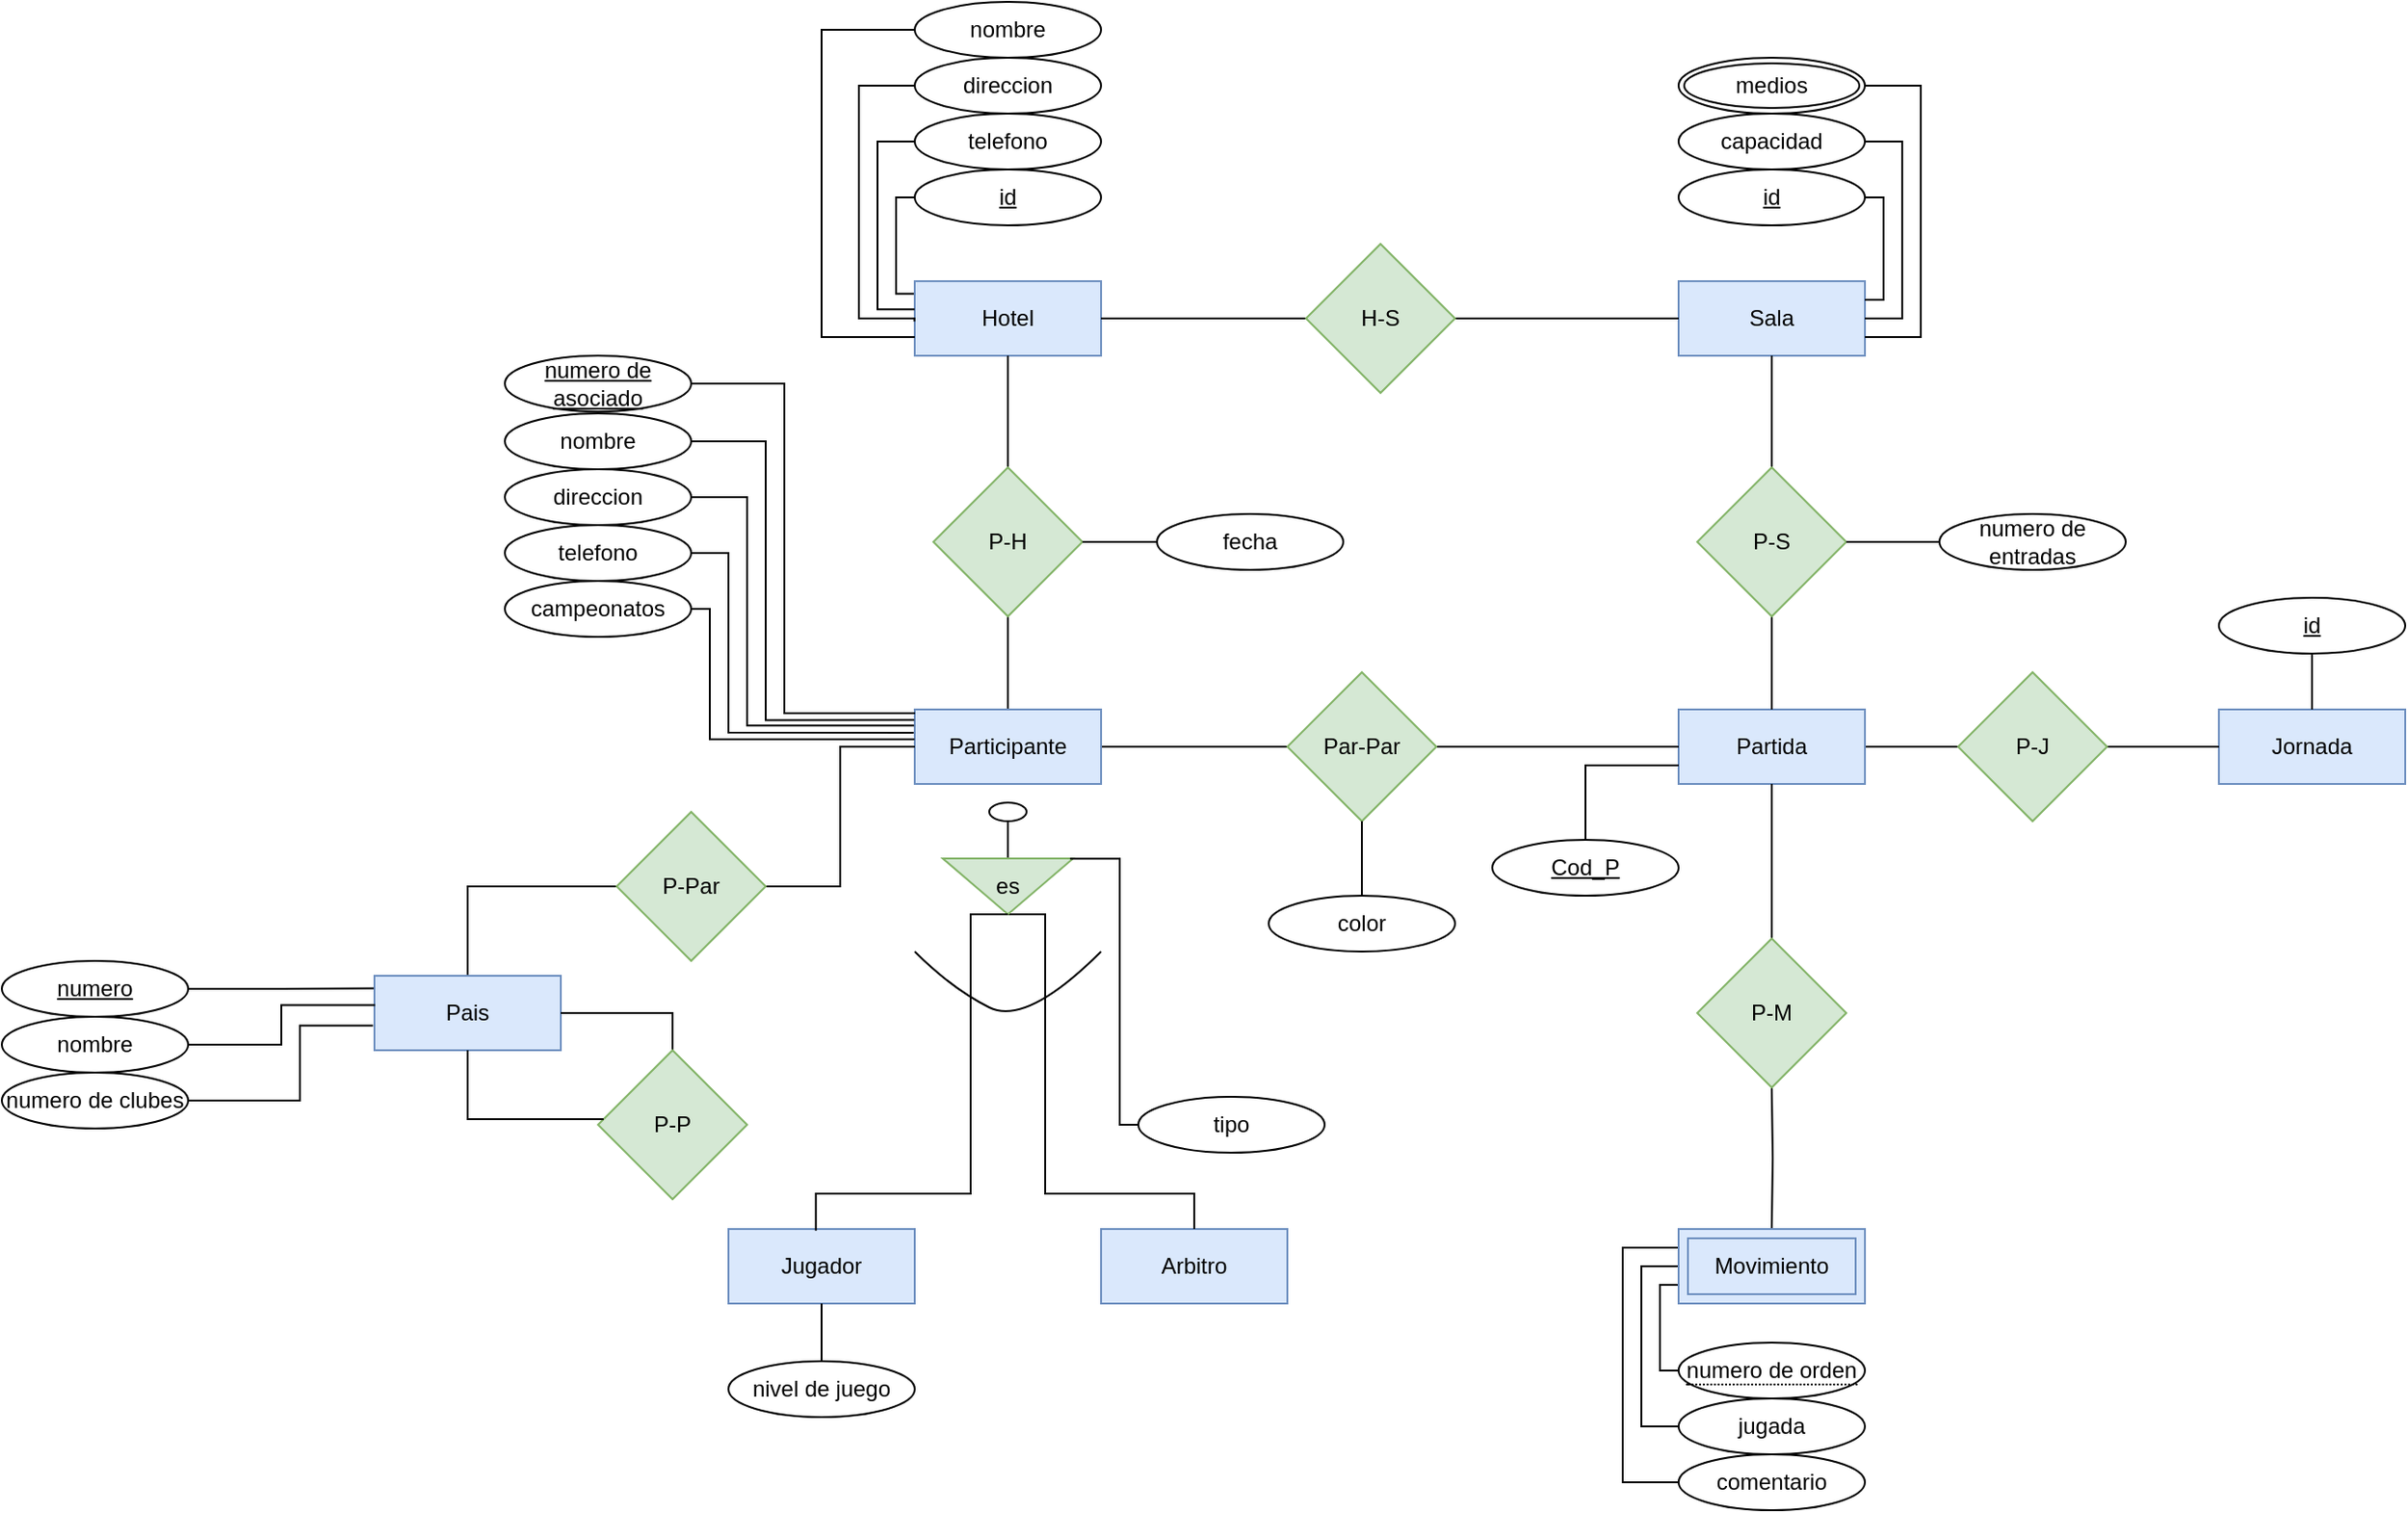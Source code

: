 <mxfile version="22.0.4" type="github">
  <diagram name="Página-1" id="zssnSc5Du6BaKN0DJh9I">
    <mxGraphModel dx="2085" dy="2021" grid="1" gridSize="10" guides="1" tooltips="1" connect="1" arrows="1" fold="1" page="1" pageScale="1" pageWidth="1169" pageHeight="827" math="0" shadow="0">
      <root>
        <mxCell id="0" />
        <mxCell id="1" parent="0" />
        <mxCell id="Udmkfbot07eqab1O8y2G-27" style="edgeStyle=orthogonalEdgeStyle;rounded=0;orthogonalLoop=1;jettySize=auto;html=1;entryX=0.5;entryY=1;entryDx=0;entryDy=0;endArrow=none;endFill=0;" edge="1" parent="1" source="Udmkfbot07eqab1O8y2G-1" target="Udmkfbot07eqab1O8y2G-26">
          <mxGeometry relative="1" as="geometry" />
        </mxCell>
        <mxCell id="Udmkfbot07eqab1O8y2G-30" style="edgeStyle=orthogonalEdgeStyle;rounded=0;orthogonalLoop=1;jettySize=auto;html=1;entryX=0;entryY=0.5;entryDx=0;entryDy=0;endArrow=none;endFill=0;" edge="1" parent="1" source="Udmkfbot07eqab1O8y2G-1" target="Udmkfbot07eqab1O8y2G-29">
          <mxGeometry relative="1" as="geometry" />
        </mxCell>
        <mxCell id="Udmkfbot07eqab1O8y2G-1" value="Participante" style="whiteSpace=wrap;html=1;align=center;fillColor=#dae8fc;strokeColor=#6c8ebf;" vertex="1" parent="1">
          <mxGeometry x="400" y="270" width="100" height="40" as="geometry" />
        </mxCell>
        <mxCell id="Udmkfbot07eqab1O8y2G-2" value="Jugador" style="whiteSpace=wrap;html=1;align=center;fillColor=#dae8fc;strokeColor=#6c8ebf;" vertex="1" parent="1">
          <mxGeometry x="300" y="549" width="100" height="40" as="geometry" />
        </mxCell>
        <mxCell id="Udmkfbot07eqab1O8y2G-3" value="Arbitro" style="whiteSpace=wrap;html=1;align=center;fillColor=#dae8fc;strokeColor=#6c8ebf;" vertex="1" parent="1">
          <mxGeometry x="500" y="549" width="100" height="40" as="geometry" />
        </mxCell>
        <mxCell id="Udmkfbot07eqab1O8y2G-20" style="edgeStyle=orthogonalEdgeStyle;rounded=0;orthogonalLoop=1;jettySize=auto;html=1;entryX=0;entryY=0.5;entryDx=0;entryDy=0;exitX=0.5;exitY=0;exitDx=0;exitDy=0;endArrow=none;endFill=0;" edge="1" parent="1" source="Udmkfbot07eqab1O8y2G-4" target="Udmkfbot07eqab1O8y2G-19">
          <mxGeometry relative="1" as="geometry">
            <mxPoint x="160" y="410" as="sourcePoint" />
            <Array as="points">
              <mxPoint x="160" y="365" />
            </Array>
          </mxGeometry>
        </mxCell>
        <mxCell id="Udmkfbot07eqab1O8y2G-4" value="Pais" style="whiteSpace=wrap;html=1;align=center;fillColor=#dae8fc;strokeColor=#6c8ebf;" vertex="1" parent="1">
          <mxGeometry x="110" y="413" width="100" height="40" as="geometry" />
        </mxCell>
        <mxCell id="Udmkfbot07eqab1O8y2G-33" style="edgeStyle=orthogonalEdgeStyle;rounded=0;orthogonalLoop=1;jettySize=auto;html=1;entryX=0;entryY=0.5;entryDx=0;entryDy=0;endArrow=none;endFill=0;" edge="1" parent="1" source="Udmkfbot07eqab1O8y2G-5" target="Udmkfbot07eqab1O8y2G-32">
          <mxGeometry relative="1" as="geometry" />
        </mxCell>
        <mxCell id="Udmkfbot07eqab1O8y2G-5" value="Partida" style="whiteSpace=wrap;html=1;align=center;fillColor=#dae8fc;strokeColor=#6c8ebf;" vertex="1" parent="1">
          <mxGeometry x="810" y="270" width="100" height="40" as="geometry" />
        </mxCell>
        <mxCell id="Udmkfbot07eqab1O8y2G-6" value="Hotel" style="whiteSpace=wrap;html=1;align=center;fillColor=#dae8fc;strokeColor=#6c8ebf;" vertex="1" parent="1">
          <mxGeometry x="400" y="40" width="100" height="40" as="geometry" />
        </mxCell>
        <mxCell id="Udmkfbot07eqab1O8y2G-7" value="Sala" style="whiteSpace=wrap;html=1;align=center;fillColor=#dae8fc;strokeColor=#6c8ebf;" vertex="1" parent="1">
          <mxGeometry x="810" y="40" width="100" height="40" as="geometry" />
        </mxCell>
        <mxCell id="Udmkfbot07eqab1O8y2G-8" value="Jornada" style="whiteSpace=wrap;html=1;align=center;fillColor=#dae8fc;strokeColor=#6c8ebf;" vertex="1" parent="1">
          <mxGeometry x="1100" y="270" width="100" height="40" as="geometry" />
        </mxCell>
        <mxCell id="Udmkfbot07eqab1O8y2G-9" value="" style="ellipse;whiteSpace=wrap;html=1;" vertex="1" parent="1">
          <mxGeometry x="440" y="320" width="20" height="10" as="geometry" />
        </mxCell>
        <mxCell id="Udmkfbot07eqab1O8y2G-11" style="edgeStyle=orthogonalEdgeStyle;rounded=0;orthogonalLoop=1;jettySize=auto;html=1;entryX=0.5;entryY=1;entryDx=0;entryDy=0;endArrow=none;endFill=0;" edge="1" parent="1" source="Udmkfbot07eqab1O8y2G-10" target="Udmkfbot07eqab1O8y2G-9">
          <mxGeometry relative="1" as="geometry" />
        </mxCell>
        <mxCell id="Udmkfbot07eqab1O8y2G-12" style="edgeStyle=orthogonalEdgeStyle;rounded=0;orthogonalLoop=1;jettySize=auto;html=1;entryX=0.5;entryY=0;entryDx=0;entryDy=0;endArrow=none;endFill=0;exitX=1;exitY=0.5;exitDx=0;exitDy=0;" edge="1" parent="1" source="Udmkfbot07eqab1O8y2G-10" target="Udmkfbot07eqab1O8y2G-3">
          <mxGeometry relative="1" as="geometry">
            <Array as="points">
              <mxPoint x="470" y="380" />
              <mxPoint x="470" y="530" />
              <mxPoint x="550" y="530" />
            </Array>
          </mxGeometry>
        </mxCell>
        <mxCell id="Udmkfbot07eqab1O8y2G-10" value="" style="triangle;whiteSpace=wrap;html=1;rotation=90;fillColor=#d5e8d4;strokeColor=#82b366;" vertex="1" parent="1">
          <mxGeometry x="435" y="330" width="30" height="70" as="geometry" />
        </mxCell>
        <mxCell id="Udmkfbot07eqab1O8y2G-13" style="edgeStyle=orthogonalEdgeStyle;rounded=0;orthogonalLoop=1;jettySize=auto;html=1;entryX=0.469;entryY=0.022;entryDx=0;entryDy=0;entryPerimeter=0;endArrow=none;endFill=0;exitX=1;exitY=0.5;exitDx=0;exitDy=0;" edge="1" parent="1" source="Udmkfbot07eqab1O8y2G-10" target="Udmkfbot07eqab1O8y2G-2">
          <mxGeometry relative="1" as="geometry">
            <Array as="points">
              <mxPoint x="430" y="380" />
              <mxPoint x="430" y="530" />
              <mxPoint x="347" y="530" />
            </Array>
          </mxGeometry>
        </mxCell>
        <mxCell id="Udmkfbot07eqab1O8y2G-14" value="" style="curved=1;endArrow=none;html=1;rounded=0;endFill=0;" edge="1" parent="1">
          <mxGeometry width="50" height="50" relative="1" as="geometry">
            <mxPoint x="400" y="400" as="sourcePoint" />
            <mxPoint x="500" y="400" as="targetPoint" />
            <Array as="points">
              <mxPoint x="420" y="420" />
              <mxPoint x="460" y="440" />
            </Array>
          </mxGeometry>
        </mxCell>
        <mxCell id="Udmkfbot07eqab1O8y2G-15" value="es" style="text;html=1;strokeColor=none;fillColor=none;align=center;verticalAlign=middle;whiteSpace=wrap;rounded=0;" vertex="1" parent="1">
          <mxGeometry x="420" y="350" width="60" height="30" as="geometry" />
        </mxCell>
        <mxCell id="Udmkfbot07eqab1O8y2G-18" style="edgeStyle=orthogonalEdgeStyle;rounded=0;orthogonalLoop=1;jettySize=auto;html=1;entryX=0.003;entryY=0.023;entryDx=0;entryDy=0;endArrow=none;endFill=0;entryPerimeter=0;" edge="1" parent="1" source="Udmkfbot07eqab1O8y2G-17" target="Udmkfbot07eqab1O8y2G-10">
          <mxGeometry relative="1" as="geometry">
            <Array as="points">
              <mxPoint x="510" y="350" />
            </Array>
          </mxGeometry>
        </mxCell>
        <mxCell id="Udmkfbot07eqab1O8y2G-17" value="tipo" style="ellipse;whiteSpace=wrap;html=1;align=center;" vertex="1" parent="1">
          <mxGeometry x="520" y="478" width="100" height="30" as="geometry" />
        </mxCell>
        <mxCell id="Udmkfbot07eqab1O8y2G-21" style="edgeStyle=orthogonalEdgeStyle;rounded=0;orthogonalLoop=1;jettySize=auto;html=1;entryX=0;entryY=0.5;entryDx=0;entryDy=0;endArrow=none;endFill=0;" edge="1" parent="1" source="Udmkfbot07eqab1O8y2G-19" target="Udmkfbot07eqab1O8y2G-1">
          <mxGeometry relative="1" as="geometry" />
        </mxCell>
        <mxCell id="Udmkfbot07eqab1O8y2G-19" value="P-Par" style="rhombus;whiteSpace=wrap;html=1;fillColor=#d5e8d4;strokeColor=#82b366;" vertex="1" parent="1">
          <mxGeometry x="240" y="325" width="80" height="80" as="geometry" />
        </mxCell>
        <mxCell id="Udmkfbot07eqab1O8y2G-23" style="edgeStyle=orthogonalEdgeStyle;rounded=0;orthogonalLoop=1;jettySize=auto;html=1;entryX=1;entryY=0.5;entryDx=0;entryDy=0;endArrow=none;endFill=0;" edge="1" parent="1" source="Udmkfbot07eqab1O8y2G-22" target="Udmkfbot07eqab1O8y2G-4">
          <mxGeometry relative="1" as="geometry">
            <Array as="points">
              <mxPoint x="270" y="433" />
            </Array>
          </mxGeometry>
        </mxCell>
        <mxCell id="Udmkfbot07eqab1O8y2G-22" value="P-P" style="rhombus;whiteSpace=wrap;html=1;fillColor=#d5e8d4;strokeColor=#82b366;" vertex="1" parent="1">
          <mxGeometry x="230" y="453" width="80" height="80" as="geometry" />
        </mxCell>
        <mxCell id="Udmkfbot07eqab1O8y2G-24" style="edgeStyle=orthogonalEdgeStyle;rounded=0;orthogonalLoop=1;jettySize=auto;html=1;entryX=0.5;entryY=1;entryDx=0;entryDy=0;endArrow=none;endFill=0;" edge="1" parent="1" source="Udmkfbot07eqab1O8y2G-22" target="Udmkfbot07eqab1O8y2G-4">
          <mxGeometry relative="1" as="geometry">
            <Array as="points">
              <mxPoint x="160" y="490" />
            </Array>
          </mxGeometry>
        </mxCell>
        <mxCell id="Udmkfbot07eqab1O8y2G-28" style="edgeStyle=orthogonalEdgeStyle;rounded=0;orthogonalLoop=1;jettySize=auto;html=1;entryX=0.5;entryY=1;entryDx=0;entryDy=0;endArrow=none;endFill=0;" edge="1" parent="1" source="Udmkfbot07eqab1O8y2G-26" target="Udmkfbot07eqab1O8y2G-6">
          <mxGeometry relative="1" as="geometry" />
        </mxCell>
        <mxCell id="Udmkfbot07eqab1O8y2G-26" value="P-H" style="rhombus;whiteSpace=wrap;html=1;fillColor=#d5e8d4;strokeColor=#82b366;" vertex="1" parent="1">
          <mxGeometry x="410" y="140" width="80" height="80" as="geometry" />
        </mxCell>
        <mxCell id="Udmkfbot07eqab1O8y2G-31" style="edgeStyle=orthogonalEdgeStyle;rounded=0;orthogonalLoop=1;jettySize=auto;html=1;entryX=0;entryY=0.5;entryDx=0;entryDy=0;endArrow=none;endFill=0;" edge="1" parent="1" source="Udmkfbot07eqab1O8y2G-29" target="Udmkfbot07eqab1O8y2G-5">
          <mxGeometry relative="1" as="geometry" />
        </mxCell>
        <mxCell id="Udmkfbot07eqab1O8y2G-29" value="Par-Par" style="rhombus;whiteSpace=wrap;html=1;fillColor=#d5e8d4;strokeColor=#82b366;" vertex="1" parent="1">
          <mxGeometry x="600" y="250" width="80" height="80" as="geometry" />
        </mxCell>
        <mxCell id="Udmkfbot07eqab1O8y2G-34" style="edgeStyle=orthogonalEdgeStyle;rounded=0;orthogonalLoop=1;jettySize=auto;html=1;entryX=0;entryY=0.5;entryDx=0;entryDy=0;endArrow=none;endFill=0;" edge="1" parent="1" source="Udmkfbot07eqab1O8y2G-32" target="Udmkfbot07eqab1O8y2G-8">
          <mxGeometry relative="1" as="geometry" />
        </mxCell>
        <mxCell id="Udmkfbot07eqab1O8y2G-32" value="P-J" style="rhombus;whiteSpace=wrap;html=1;fillColor=#d5e8d4;strokeColor=#82b366;" vertex="1" parent="1">
          <mxGeometry x="960" y="250" width="80" height="80" as="geometry" />
        </mxCell>
        <mxCell id="Udmkfbot07eqab1O8y2G-37" style="edgeStyle=orthogonalEdgeStyle;rounded=0;orthogonalLoop=1;jettySize=auto;html=1;endArrow=none;endFill=0;" edge="1" parent="1" source="Udmkfbot07eqab1O8y2G-36" target="Udmkfbot07eqab1O8y2G-5">
          <mxGeometry relative="1" as="geometry" />
        </mxCell>
        <mxCell id="Udmkfbot07eqab1O8y2G-38" style="edgeStyle=orthogonalEdgeStyle;rounded=0;orthogonalLoop=1;jettySize=auto;html=1;entryX=0.5;entryY=1;entryDx=0;entryDy=0;endArrow=none;endFill=0;" edge="1" parent="1" source="Udmkfbot07eqab1O8y2G-36" target="Udmkfbot07eqab1O8y2G-7">
          <mxGeometry relative="1" as="geometry" />
        </mxCell>
        <mxCell id="Udmkfbot07eqab1O8y2G-36" value="P-S" style="rhombus;whiteSpace=wrap;html=1;fillColor=#d5e8d4;strokeColor=#82b366;" vertex="1" parent="1">
          <mxGeometry x="820" y="140" width="80" height="80" as="geometry" />
        </mxCell>
        <mxCell id="Udmkfbot07eqab1O8y2G-40" style="edgeStyle=orthogonalEdgeStyle;rounded=0;orthogonalLoop=1;jettySize=auto;html=1;entryX=1;entryY=0.5;entryDx=0;entryDy=0;endArrow=none;endFill=0;" edge="1" parent="1" source="Udmkfbot07eqab1O8y2G-39" target="Udmkfbot07eqab1O8y2G-6">
          <mxGeometry relative="1" as="geometry" />
        </mxCell>
        <mxCell id="Udmkfbot07eqab1O8y2G-41" style="edgeStyle=orthogonalEdgeStyle;rounded=0;orthogonalLoop=1;jettySize=auto;html=1;entryX=0;entryY=0.5;entryDx=0;entryDy=0;endArrow=none;endFill=0;" edge="1" parent="1" source="Udmkfbot07eqab1O8y2G-39" target="Udmkfbot07eqab1O8y2G-7">
          <mxGeometry relative="1" as="geometry" />
        </mxCell>
        <mxCell id="Udmkfbot07eqab1O8y2G-39" value="H-S" style="rhombus;whiteSpace=wrap;html=1;fillColor=#d5e8d4;strokeColor=#82b366;" vertex="1" parent="1">
          <mxGeometry x="610" y="20" width="80" height="80" as="geometry" />
        </mxCell>
        <mxCell id="Udmkfbot07eqab1O8y2G-52" style="edgeStyle=orthogonalEdgeStyle;rounded=0;orthogonalLoop=1;jettySize=auto;html=1;entryX=0.001;entryY=0.048;entryDx=0;entryDy=0;endArrow=none;endFill=0;entryPerimeter=0;" edge="1" parent="1" source="Udmkfbot07eqab1O8y2G-42" target="Udmkfbot07eqab1O8y2G-1">
          <mxGeometry relative="1" as="geometry">
            <Array as="points">
              <mxPoint x="330" y="95" />
              <mxPoint x="330" y="272" />
              <mxPoint x="400" y="272" />
            </Array>
          </mxGeometry>
        </mxCell>
        <mxCell id="Udmkfbot07eqab1O8y2G-42" value="numero de asociado" style="ellipse;whiteSpace=wrap;html=1;align=center;fontStyle=4;" vertex="1" parent="1">
          <mxGeometry x="180" y="80" width="100" height="30" as="geometry" />
        </mxCell>
        <mxCell id="Udmkfbot07eqab1O8y2G-51" style="edgeStyle=orthogonalEdgeStyle;rounded=0;orthogonalLoop=1;jettySize=auto;html=1;endArrow=none;endFill=0;entryX=-0.003;entryY=0.142;entryDx=0;entryDy=0;entryPerimeter=0;" edge="1" parent="1" source="Udmkfbot07eqab1O8y2G-43" target="Udmkfbot07eqab1O8y2G-1">
          <mxGeometry relative="1" as="geometry">
            <mxPoint x="390" y="270" as="targetPoint" />
            <Array as="points">
              <mxPoint x="320" y="126" />
              <mxPoint x="320" y="276" />
            </Array>
          </mxGeometry>
        </mxCell>
        <mxCell id="Udmkfbot07eqab1O8y2G-43" value="nombre" style="ellipse;whiteSpace=wrap;html=1;align=center;" vertex="1" parent="1">
          <mxGeometry x="180" y="111" width="100" height="30" as="geometry" />
        </mxCell>
        <mxCell id="Udmkfbot07eqab1O8y2G-44" value="direccion" style="ellipse;whiteSpace=wrap;html=1;align=center;" vertex="1" parent="1">
          <mxGeometry x="180" y="141" width="100" height="30" as="geometry" />
        </mxCell>
        <mxCell id="Udmkfbot07eqab1O8y2G-45" value="telefono" style="ellipse;whiteSpace=wrap;html=1;align=center;" vertex="1" parent="1">
          <mxGeometry x="180" y="171" width="100" height="30" as="geometry" />
        </mxCell>
        <mxCell id="Udmkfbot07eqab1O8y2G-48" style="edgeStyle=orthogonalEdgeStyle;rounded=0;orthogonalLoop=1;jettySize=auto;html=1;endArrow=none;endFill=0;entryX=-0.002;entryY=0.397;entryDx=0;entryDy=0;entryPerimeter=0;" edge="1" parent="1" source="Udmkfbot07eqab1O8y2G-46" target="Udmkfbot07eqab1O8y2G-1">
          <mxGeometry relative="1" as="geometry">
            <mxPoint x="400" y="280" as="targetPoint" />
            <Array as="points">
              <mxPoint x="290" y="216" />
              <mxPoint x="290" y="286" />
              <mxPoint x="400" y="286" />
            </Array>
          </mxGeometry>
        </mxCell>
        <mxCell id="Udmkfbot07eqab1O8y2G-46" value="campeonatos" style="ellipse;whiteSpace=wrap;html=1;align=center;" vertex="1" parent="1">
          <mxGeometry x="180" y="201" width="100" height="30" as="geometry" />
        </mxCell>
        <mxCell id="Udmkfbot07eqab1O8y2G-53" style="edgeStyle=orthogonalEdgeStyle;rounded=0;orthogonalLoop=1;jettySize=auto;html=1;entryX=0.5;entryY=1;entryDx=0;entryDy=0;endArrow=none;endFill=0;" edge="1" parent="1" source="Udmkfbot07eqab1O8y2G-47" target="Udmkfbot07eqab1O8y2G-2">
          <mxGeometry relative="1" as="geometry" />
        </mxCell>
        <mxCell id="Udmkfbot07eqab1O8y2G-47" value="nivel de juego" style="ellipse;whiteSpace=wrap;html=1;align=center;" vertex="1" parent="1">
          <mxGeometry x="300" y="620" width="100" height="30" as="geometry" />
        </mxCell>
        <mxCell id="Udmkfbot07eqab1O8y2G-49" style="edgeStyle=orthogonalEdgeStyle;rounded=0;orthogonalLoop=1;jettySize=auto;html=1;entryX=-0.006;entryY=0.311;entryDx=0;entryDy=0;entryPerimeter=0;endArrow=none;endFill=0;" edge="1" parent="1" source="Udmkfbot07eqab1O8y2G-45" target="Udmkfbot07eqab1O8y2G-1">
          <mxGeometry relative="1" as="geometry">
            <Array as="points">
              <mxPoint x="300" y="186" />
              <mxPoint x="300" y="282" />
            </Array>
          </mxGeometry>
        </mxCell>
        <mxCell id="Udmkfbot07eqab1O8y2G-50" style="edgeStyle=orthogonalEdgeStyle;rounded=0;orthogonalLoop=1;jettySize=auto;html=1;entryX=-0.004;entryY=0.215;entryDx=0;entryDy=0;entryPerimeter=0;endArrow=none;endFill=0;" edge="1" parent="1" source="Udmkfbot07eqab1O8y2G-44" target="Udmkfbot07eqab1O8y2G-1">
          <mxGeometry relative="1" as="geometry">
            <Array as="points">
              <mxPoint x="310" y="156" />
              <mxPoint x="310" y="279" />
            </Array>
          </mxGeometry>
        </mxCell>
        <mxCell id="Udmkfbot07eqab1O8y2G-54" value="numero" style="ellipse;whiteSpace=wrap;html=1;align=center;fontStyle=4;" vertex="1" parent="1">
          <mxGeometry x="-90" y="405" width="100" height="30" as="geometry" />
        </mxCell>
        <mxCell id="Udmkfbot07eqab1O8y2G-55" value="nombre" style="ellipse;whiteSpace=wrap;html=1;align=center;" vertex="1" parent="1">
          <mxGeometry x="-90" y="435" width="100" height="30" as="geometry" />
        </mxCell>
        <mxCell id="Udmkfbot07eqab1O8y2G-56" value="numero de clubes" style="ellipse;whiteSpace=wrap;html=1;align=center;" vertex="1" parent="1">
          <mxGeometry x="-90" y="465" width="100" height="30" as="geometry" />
        </mxCell>
        <mxCell id="Udmkfbot07eqab1O8y2G-57" style="edgeStyle=orthogonalEdgeStyle;rounded=0;orthogonalLoop=1;jettySize=auto;html=1;entryX=-0.004;entryY=0.168;entryDx=0;entryDy=0;endArrow=none;endFill=0;entryPerimeter=0;" edge="1" parent="1" source="Udmkfbot07eqab1O8y2G-54" target="Udmkfbot07eqab1O8y2G-4">
          <mxGeometry relative="1" as="geometry">
            <mxPoint x="150" y="410" as="targetPoint" />
          </mxGeometry>
        </mxCell>
        <mxCell id="Udmkfbot07eqab1O8y2G-58" style="edgeStyle=orthogonalEdgeStyle;rounded=0;orthogonalLoop=1;jettySize=auto;html=1;entryX=0.003;entryY=0.395;entryDx=0;entryDy=0;endArrow=none;endFill=0;entryPerimeter=0;" edge="1" parent="1" source="Udmkfbot07eqab1O8y2G-55" target="Udmkfbot07eqab1O8y2G-4">
          <mxGeometry relative="1" as="geometry" />
        </mxCell>
        <mxCell id="Udmkfbot07eqab1O8y2G-59" style="edgeStyle=orthogonalEdgeStyle;rounded=0;orthogonalLoop=1;jettySize=auto;html=1;entryX=-0.008;entryY=0.668;entryDx=0;entryDy=0;endArrow=none;endFill=0;entryPerimeter=0;" edge="1" parent="1" source="Udmkfbot07eqab1O8y2G-56" target="Udmkfbot07eqab1O8y2G-4">
          <mxGeometry relative="1" as="geometry">
            <Array as="points">
              <mxPoint x="70" y="480" />
              <mxPoint x="70" y="440" />
            </Array>
          </mxGeometry>
        </mxCell>
        <mxCell id="Udmkfbot07eqab1O8y2G-60" value="id" style="ellipse;whiteSpace=wrap;html=1;align=center;fontStyle=4;" vertex="1" parent="1">
          <mxGeometry x="400" y="-20" width="100" height="30" as="geometry" />
        </mxCell>
        <mxCell id="Udmkfbot07eqab1O8y2G-67" style="edgeStyle=orthogonalEdgeStyle;rounded=0;orthogonalLoop=1;jettySize=auto;html=1;entryX=0;entryY=0.75;entryDx=0;entryDy=0;endArrow=none;endFill=0;" edge="1" parent="1" source="Udmkfbot07eqab1O8y2G-61" target="Udmkfbot07eqab1O8y2G-6">
          <mxGeometry relative="1" as="geometry">
            <Array as="points">
              <mxPoint x="350" y="-95" />
              <mxPoint x="350" y="70" />
            </Array>
          </mxGeometry>
        </mxCell>
        <mxCell id="Udmkfbot07eqab1O8y2G-61" value="nombre" style="ellipse;whiteSpace=wrap;html=1;align=center;" vertex="1" parent="1">
          <mxGeometry x="400" y="-110" width="100" height="30" as="geometry" />
        </mxCell>
        <mxCell id="Udmkfbot07eqab1O8y2G-66" style="edgeStyle=orthogonalEdgeStyle;rounded=0;orthogonalLoop=1;jettySize=auto;html=1;endArrow=none;endFill=0;entryX=-0.002;entryY=0.54;entryDx=0;entryDy=0;entryPerimeter=0;" edge="1" parent="1" source="Udmkfbot07eqab1O8y2G-62" target="Udmkfbot07eqab1O8y2G-6">
          <mxGeometry relative="1" as="geometry">
            <mxPoint x="400" y="60" as="targetPoint" />
            <Array as="points">
              <mxPoint x="370" y="-65" />
              <mxPoint x="370" y="60" />
              <mxPoint x="400" y="60" />
            </Array>
          </mxGeometry>
        </mxCell>
        <mxCell id="Udmkfbot07eqab1O8y2G-62" value="direccion" style="ellipse;whiteSpace=wrap;html=1;align=center;" vertex="1" parent="1">
          <mxGeometry x="400" y="-80" width="100" height="30" as="geometry" />
        </mxCell>
        <mxCell id="Udmkfbot07eqab1O8y2G-63" value="telefono" style="ellipse;whiteSpace=wrap;html=1;align=center;" vertex="1" parent="1">
          <mxGeometry x="400" y="-50" width="100" height="30" as="geometry" />
        </mxCell>
        <mxCell id="Udmkfbot07eqab1O8y2G-64" style="edgeStyle=orthogonalEdgeStyle;rounded=0;orthogonalLoop=1;jettySize=auto;html=1;entryX=-0.005;entryY=0.168;entryDx=0;entryDy=0;entryPerimeter=0;endArrow=none;endFill=0;" edge="1" parent="1" source="Udmkfbot07eqab1O8y2G-60" target="Udmkfbot07eqab1O8y2G-6">
          <mxGeometry relative="1" as="geometry">
            <Array as="points">
              <mxPoint x="390" y="-5" />
              <mxPoint x="390" y="47" />
            </Array>
          </mxGeometry>
        </mxCell>
        <mxCell id="Udmkfbot07eqab1O8y2G-65" style="edgeStyle=orthogonalEdgeStyle;rounded=0;orthogonalLoop=1;jettySize=auto;html=1;entryX=-0.001;entryY=0.377;entryDx=0;entryDy=0;entryPerimeter=0;endArrow=none;endFill=0;" edge="1" parent="1" source="Udmkfbot07eqab1O8y2G-63" target="Udmkfbot07eqab1O8y2G-6">
          <mxGeometry relative="1" as="geometry">
            <Array as="points">
              <mxPoint x="380" y="-35" />
              <mxPoint x="380" y="55" />
            </Array>
          </mxGeometry>
        </mxCell>
        <mxCell id="Udmkfbot07eqab1O8y2G-69" style="edgeStyle=orthogonalEdgeStyle;rounded=0;orthogonalLoop=1;jettySize=auto;html=1;entryX=0;entryY=0.75;entryDx=0;entryDy=0;endArrow=none;endFill=0;" edge="1" parent="1" source="Udmkfbot07eqab1O8y2G-68" target="Udmkfbot07eqab1O8y2G-5">
          <mxGeometry relative="1" as="geometry" />
        </mxCell>
        <mxCell id="Udmkfbot07eqab1O8y2G-68" value="Cod_P" style="ellipse;whiteSpace=wrap;html=1;align=center;fontStyle=4;" vertex="1" parent="1">
          <mxGeometry x="710" y="340" width="100" height="30" as="geometry" />
        </mxCell>
        <mxCell id="Udmkfbot07eqab1O8y2G-74" style="edgeStyle=orthogonalEdgeStyle;rounded=0;orthogonalLoop=1;jettySize=auto;html=1;entryX=1;entryY=0.25;entryDx=0;entryDy=0;endArrow=none;endFill=0;" edge="1" parent="1" source="Udmkfbot07eqab1O8y2G-70" target="Udmkfbot07eqab1O8y2G-7">
          <mxGeometry relative="1" as="geometry">
            <Array as="points">
              <mxPoint x="920" y="-5" />
              <mxPoint x="920" y="50" />
            </Array>
          </mxGeometry>
        </mxCell>
        <mxCell id="Udmkfbot07eqab1O8y2G-70" value="id" style="ellipse;whiteSpace=wrap;html=1;align=center;fontStyle=4;" vertex="1" parent="1">
          <mxGeometry x="810" y="-20" width="100" height="30" as="geometry" />
        </mxCell>
        <mxCell id="Udmkfbot07eqab1O8y2G-75" style="edgeStyle=orthogonalEdgeStyle;rounded=0;orthogonalLoop=1;jettySize=auto;html=1;entryX=1;entryY=0.5;entryDx=0;entryDy=0;endArrow=none;endFill=0;" edge="1" parent="1" source="Udmkfbot07eqab1O8y2G-71" target="Udmkfbot07eqab1O8y2G-7">
          <mxGeometry relative="1" as="geometry">
            <Array as="points">
              <mxPoint x="930" y="-35" />
              <mxPoint x="930" y="60" />
            </Array>
          </mxGeometry>
        </mxCell>
        <mxCell id="Udmkfbot07eqab1O8y2G-71" value="capacidad" style="ellipse;whiteSpace=wrap;html=1;align=center;" vertex="1" parent="1">
          <mxGeometry x="810" y="-50" width="100" height="30" as="geometry" />
        </mxCell>
        <mxCell id="Udmkfbot07eqab1O8y2G-76" style="edgeStyle=orthogonalEdgeStyle;rounded=0;orthogonalLoop=1;jettySize=auto;html=1;entryX=1;entryY=0.75;entryDx=0;entryDy=0;endArrow=none;endFill=0;" edge="1" parent="1" source="Udmkfbot07eqab1O8y2G-73" target="Udmkfbot07eqab1O8y2G-7">
          <mxGeometry relative="1" as="geometry">
            <Array as="points">
              <mxPoint x="940" y="-65" />
              <mxPoint x="940" y="70" />
            </Array>
          </mxGeometry>
        </mxCell>
        <mxCell id="Udmkfbot07eqab1O8y2G-73" value="medios" style="ellipse;shape=doubleEllipse;margin=3;whiteSpace=wrap;html=1;align=center;" vertex="1" parent="1">
          <mxGeometry x="810" y="-80" width="100" height="30" as="geometry" />
        </mxCell>
        <mxCell id="Udmkfbot07eqab1O8y2G-78" style="edgeStyle=orthogonalEdgeStyle;rounded=0;orthogonalLoop=1;jettySize=auto;html=1;entryX=0.5;entryY=0;entryDx=0;entryDy=0;endArrow=none;endFill=0;" edge="1" parent="1" source="Udmkfbot07eqab1O8y2G-77" target="Udmkfbot07eqab1O8y2G-8">
          <mxGeometry relative="1" as="geometry" />
        </mxCell>
        <mxCell id="Udmkfbot07eqab1O8y2G-77" value="id" style="ellipse;whiteSpace=wrap;html=1;align=center;fontStyle=4;" vertex="1" parent="1">
          <mxGeometry x="1100" y="210" width="100" height="30" as="geometry" />
        </mxCell>
        <mxCell id="Udmkfbot07eqab1O8y2G-80" style="edgeStyle=orthogonalEdgeStyle;rounded=0;orthogonalLoop=1;jettySize=auto;html=1;entryX=0.5;entryY=1;entryDx=0;entryDy=0;endArrow=none;endFill=0;" edge="1" parent="1" source="Udmkfbot07eqab1O8y2G-79" target="Udmkfbot07eqab1O8y2G-29">
          <mxGeometry relative="1" as="geometry" />
        </mxCell>
        <mxCell id="Udmkfbot07eqab1O8y2G-79" value="color" style="ellipse;whiteSpace=wrap;html=1;align=center;" vertex="1" parent="1">
          <mxGeometry x="590" y="370" width="100" height="30" as="geometry" />
        </mxCell>
        <mxCell id="Udmkfbot07eqab1O8y2G-82" style="edgeStyle=orthogonalEdgeStyle;rounded=0;orthogonalLoop=1;jettySize=auto;html=1;endArrow=none;endFill=0;" edge="1" parent="1" source="Udmkfbot07eqab1O8y2G-81" target="Udmkfbot07eqab1O8y2G-26">
          <mxGeometry relative="1" as="geometry" />
        </mxCell>
        <mxCell id="Udmkfbot07eqab1O8y2G-81" value="fecha" style="ellipse;whiteSpace=wrap;html=1;align=center;" vertex="1" parent="1">
          <mxGeometry x="530" y="165" width="100" height="30" as="geometry" />
        </mxCell>
        <mxCell id="Udmkfbot07eqab1O8y2G-84" style="edgeStyle=orthogonalEdgeStyle;rounded=0;orthogonalLoop=1;jettySize=auto;html=1;entryX=1;entryY=0.5;entryDx=0;entryDy=0;endArrow=none;endFill=0;" edge="1" parent="1" source="Udmkfbot07eqab1O8y2G-83" target="Udmkfbot07eqab1O8y2G-36">
          <mxGeometry relative="1" as="geometry" />
        </mxCell>
        <mxCell id="Udmkfbot07eqab1O8y2G-83" value="numero de entradas" style="ellipse;whiteSpace=wrap;html=1;align=center;" vertex="1" parent="1">
          <mxGeometry x="950" y="165" width="100" height="30" as="geometry" />
        </mxCell>
        <mxCell id="Udmkfbot07eqab1O8y2G-92" style="edgeStyle=orthogonalEdgeStyle;rounded=0;orthogonalLoop=1;jettySize=auto;html=1;entryX=0.5;entryY=1;entryDx=0;entryDy=0;endArrow=none;endFill=0;" edge="1" parent="1" target="Udmkfbot07eqab1O8y2G-90">
          <mxGeometry relative="1" as="geometry">
            <mxPoint x="860" y="549" as="sourcePoint" />
          </mxGeometry>
        </mxCell>
        <mxCell id="Udmkfbot07eqab1O8y2G-91" style="edgeStyle=orthogonalEdgeStyle;rounded=0;orthogonalLoop=1;jettySize=auto;html=1;entryX=0.5;entryY=1;entryDx=0;entryDy=0;endArrow=none;endFill=0;" edge="1" parent="1" source="Udmkfbot07eqab1O8y2G-90" target="Udmkfbot07eqab1O8y2G-5">
          <mxGeometry relative="1" as="geometry" />
        </mxCell>
        <mxCell id="Udmkfbot07eqab1O8y2G-90" value="P-M" style="rhombus;whiteSpace=wrap;html=1;fillColor=#d5e8d4;strokeColor=#82b366;" vertex="1" parent="1">
          <mxGeometry x="820" y="393" width="80" height="80" as="geometry" />
        </mxCell>
        <mxCell id="Udmkfbot07eqab1O8y2G-96" style="edgeStyle=orthogonalEdgeStyle;rounded=0;orthogonalLoop=1;jettySize=auto;html=1;entryX=0;entryY=0.75;entryDx=0;entryDy=0;endArrow=none;endFill=0;" edge="1" parent="1">
          <mxGeometry relative="1" as="geometry">
            <mxPoint x="810" y="625.0" as="sourcePoint" />
            <mxPoint x="810" y="579" as="targetPoint" />
            <Array as="points">
              <mxPoint x="800" y="625" />
              <mxPoint x="800" y="579" />
            </Array>
          </mxGeometry>
        </mxCell>
        <mxCell id="Udmkfbot07eqab1O8y2G-97" style="edgeStyle=orthogonalEdgeStyle;rounded=0;orthogonalLoop=1;jettySize=auto;html=1;entryX=0;entryY=0.5;entryDx=0;entryDy=0;endArrow=none;endFill=0;" edge="1" parent="1" source="Udmkfbot07eqab1O8y2G-94">
          <mxGeometry relative="1" as="geometry">
            <mxPoint x="810" y="569" as="targetPoint" />
            <Array as="points">
              <mxPoint x="790" y="655" />
              <mxPoint x="790" y="569" />
            </Array>
          </mxGeometry>
        </mxCell>
        <mxCell id="Udmkfbot07eqab1O8y2G-94" value="jugada" style="ellipse;whiteSpace=wrap;html=1;align=center;" vertex="1" parent="1">
          <mxGeometry x="810" y="640" width="100" height="30" as="geometry" />
        </mxCell>
        <mxCell id="Udmkfbot07eqab1O8y2G-98" style="edgeStyle=orthogonalEdgeStyle;rounded=0;orthogonalLoop=1;jettySize=auto;html=1;entryX=0;entryY=0.25;entryDx=0;entryDy=0;endArrow=none;endFill=0;" edge="1" parent="1" source="Udmkfbot07eqab1O8y2G-95">
          <mxGeometry relative="1" as="geometry">
            <mxPoint x="810" y="559" as="targetPoint" />
            <Array as="points">
              <mxPoint x="780" y="685" />
              <mxPoint x="780" y="559" />
            </Array>
          </mxGeometry>
        </mxCell>
        <mxCell id="Udmkfbot07eqab1O8y2G-95" value="comentario" style="ellipse;whiteSpace=wrap;html=1;align=center;" vertex="1" parent="1">
          <mxGeometry x="810" y="670" width="100" height="30" as="geometry" />
        </mxCell>
        <mxCell id="Udmkfbot07eqab1O8y2G-99" value="Movimiento" style="shape=ext;margin=3;double=1;whiteSpace=wrap;html=1;align=center;fillColor=#dae8fc;strokeColor=#6c8ebf;" vertex="1" parent="1">
          <mxGeometry x="810" y="549" width="100" height="40" as="geometry" />
        </mxCell>
        <mxCell id="Udmkfbot07eqab1O8y2G-100" value="&lt;span style=&quot;border-bottom: 1px dotted&quot;&gt;numero de orden&lt;/span&gt;" style="ellipse;whiteSpace=wrap;html=1;align=center;" vertex="1" parent="1">
          <mxGeometry x="810" y="610" width="100" height="30" as="geometry" />
        </mxCell>
      </root>
    </mxGraphModel>
  </diagram>
</mxfile>
